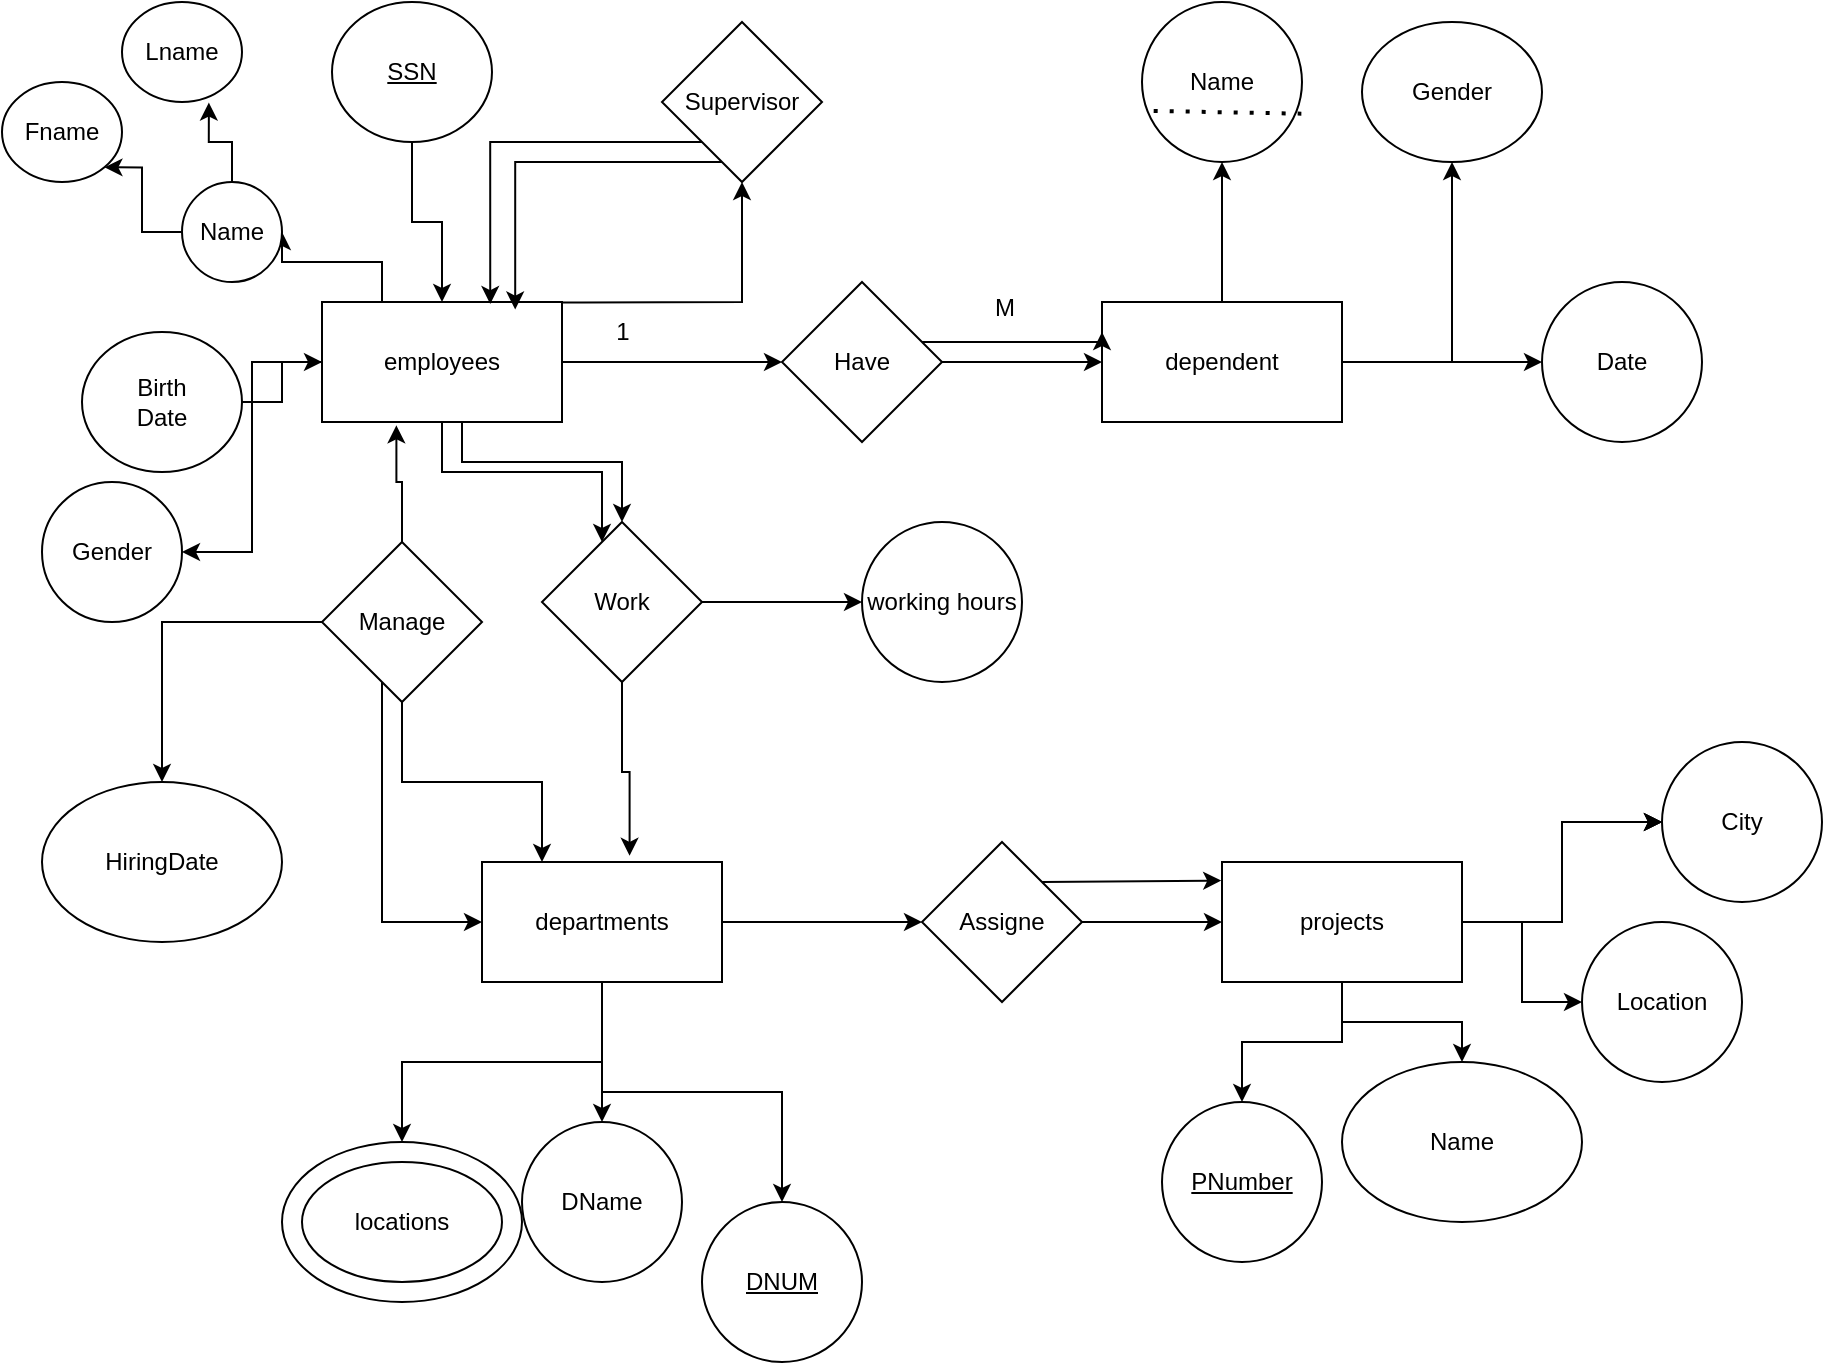 <mxfile version="28.0.7">
  <diagram name="Page-1" id="WMk_QF5r7PnCMm8mxluA">
    <mxGraphModel dx="2253" dy="1967" grid="1" gridSize="10" guides="1" tooltips="1" connect="1" arrows="1" fold="1" page="1" pageScale="1" pageWidth="827" pageHeight="1169" math="0" shadow="0">
      <root>
        <mxCell id="0" />
        <mxCell id="1" parent="0" />
        <mxCell id="XRDUP2xehQCX9bBxLQ7m-34" style="edgeStyle=orthogonalEdgeStyle;rounded=0;orthogonalLoop=1;jettySize=auto;html=1;exitX=0.25;exitY=0;exitDx=0;exitDy=0;entryX=1;entryY=0.5;entryDx=0;entryDy=0;" edge="1" parent="1" source="XRDUP2xehQCX9bBxLQ7m-1" target="XRDUP2xehQCX9bBxLQ7m-36">
          <mxGeometry relative="1" as="geometry">
            <mxPoint x="60" y="50.0" as="targetPoint" />
            <Array as="points">
              <mxPoint x="80" y="60" />
              <mxPoint x="30" y="60" />
            </Array>
          </mxGeometry>
        </mxCell>
        <mxCell id="XRDUP2xehQCX9bBxLQ7m-39" style="edgeStyle=orthogonalEdgeStyle;rounded=0;orthogonalLoop=1;jettySize=auto;html=1;entryX=1;entryY=0.5;entryDx=0;entryDy=0;" edge="1" parent="1" source="XRDUP2xehQCX9bBxLQ7m-1" target="XRDUP2xehQCX9bBxLQ7m-21">
          <mxGeometry relative="1" as="geometry" />
        </mxCell>
        <mxCell id="XRDUP2xehQCX9bBxLQ7m-46" style="edgeStyle=orthogonalEdgeStyle;rounded=0;orthogonalLoop=1;jettySize=auto;html=1;" edge="1" parent="1" source="XRDUP2xehQCX9bBxLQ7m-1" target="XRDUP2xehQCX9bBxLQ7m-41">
          <mxGeometry relative="1" as="geometry">
            <Array as="points">
              <mxPoint x="120" y="160" />
              <mxPoint x="200" y="160" />
            </Array>
          </mxGeometry>
        </mxCell>
        <mxCell id="XRDUP2xehQCX9bBxLQ7m-53" style="edgeStyle=orthogonalEdgeStyle;rounded=0;orthogonalLoop=1;jettySize=auto;html=1;exitX=1;exitY=0.5;exitDx=0;exitDy=0;" edge="1" parent="1" source="XRDUP2xehQCX9bBxLQ7m-1" target="XRDUP2xehQCX9bBxLQ7m-49">
          <mxGeometry relative="1" as="geometry" />
        </mxCell>
        <mxCell id="XRDUP2xehQCX9bBxLQ7m-58" style="edgeStyle=orthogonalEdgeStyle;rounded=0;orthogonalLoop=1;jettySize=auto;html=1;exitX=0.868;exitY=0.005;exitDx=0;exitDy=0;exitPerimeter=0;" edge="1" parent="1" source="XRDUP2xehQCX9bBxLQ7m-1" target="XRDUP2xehQCX9bBxLQ7m-59">
          <mxGeometry relative="1" as="geometry">
            <mxPoint x="260" y="-20.0" as="targetPoint" />
            <mxPoint x="180" y="40.0" as="sourcePoint" />
            <Array as="points">
              <mxPoint x="180" y="80" />
              <mxPoint x="260" y="80" />
            </Array>
          </mxGeometry>
        </mxCell>
        <mxCell id="XRDUP2xehQCX9bBxLQ7m-1" value="&lt;div&gt;employees&lt;/div&gt;" style="rounded=0;whiteSpace=wrap;html=1;" vertex="1" parent="1">
          <mxGeometry x="50" y="80" width="120" height="60" as="geometry" />
        </mxCell>
        <mxCell id="XRDUP2xehQCX9bBxLQ7m-81" value="" style="edgeStyle=orthogonalEdgeStyle;rounded=0;orthogonalLoop=1;jettySize=auto;html=1;" edge="1" parent="1" source="XRDUP2xehQCX9bBxLQ7m-2" target="XRDUP2xehQCX9bBxLQ7m-80">
          <mxGeometry relative="1" as="geometry" />
        </mxCell>
        <mxCell id="XRDUP2xehQCX9bBxLQ7m-87" value="" style="edgeStyle=orthogonalEdgeStyle;rounded=0;orthogonalLoop=1;jettySize=auto;html=1;" edge="1" parent="1" source="XRDUP2xehQCX9bBxLQ7m-2" target="XRDUP2xehQCX9bBxLQ7m-86">
          <mxGeometry relative="1" as="geometry" />
        </mxCell>
        <mxCell id="XRDUP2xehQCX9bBxLQ7m-89" value="" style="edgeStyle=orthogonalEdgeStyle;rounded=0;orthogonalLoop=1;jettySize=auto;html=1;" edge="1" parent="1" source="XRDUP2xehQCX9bBxLQ7m-2" target="XRDUP2xehQCX9bBxLQ7m-88">
          <mxGeometry relative="1" as="geometry" />
        </mxCell>
        <mxCell id="XRDUP2xehQCX9bBxLQ7m-90" style="edgeStyle=orthogonalEdgeStyle;rounded=0;orthogonalLoop=1;jettySize=auto;html=1;" edge="1" parent="1" source="XRDUP2xehQCX9bBxLQ7m-2" target="XRDUP2xehQCX9bBxLQ7m-91">
          <mxGeometry relative="1" as="geometry">
            <mxPoint x="90" y="540" as="targetPoint" />
          </mxGeometry>
        </mxCell>
        <mxCell id="XRDUP2xehQCX9bBxLQ7m-2" value="&lt;div&gt;departments&lt;/div&gt;" style="rounded=0;whiteSpace=wrap;html=1;" vertex="1" parent="1">
          <mxGeometry x="130" y="360" width="120" height="60" as="geometry" />
        </mxCell>
        <mxCell id="XRDUP2xehQCX9bBxLQ7m-72" value="" style="edgeStyle=orthogonalEdgeStyle;rounded=0;orthogonalLoop=1;jettySize=auto;html=1;" edge="1" parent="1" source="XRDUP2xehQCX9bBxLQ7m-4" target="XRDUP2xehQCX9bBxLQ7m-71">
          <mxGeometry relative="1" as="geometry" />
        </mxCell>
        <mxCell id="XRDUP2xehQCX9bBxLQ7m-73" value="" style="edgeStyle=orthogonalEdgeStyle;rounded=0;orthogonalLoop=1;jettySize=auto;html=1;" edge="1" parent="1" source="XRDUP2xehQCX9bBxLQ7m-4" target="XRDUP2xehQCX9bBxLQ7m-71">
          <mxGeometry relative="1" as="geometry" />
        </mxCell>
        <mxCell id="XRDUP2xehQCX9bBxLQ7m-74" value="" style="edgeStyle=orthogonalEdgeStyle;rounded=0;orthogonalLoop=1;jettySize=auto;html=1;" edge="1" parent="1" source="XRDUP2xehQCX9bBxLQ7m-4" target="XRDUP2xehQCX9bBxLQ7m-71">
          <mxGeometry relative="1" as="geometry" />
        </mxCell>
        <mxCell id="XRDUP2xehQCX9bBxLQ7m-76" value="" style="edgeStyle=orthogonalEdgeStyle;rounded=0;orthogonalLoop=1;jettySize=auto;html=1;" edge="1" parent="1" source="XRDUP2xehQCX9bBxLQ7m-4" target="XRDUP2xehQCX9bBxLQ7m-75">
          <mxGeometry relative="1" as="geometry" />
        </mxCell>
        <mxCell id="XRDUP2xehQCX9bBxLQ7m-78" value="" style="edgeStyle=orthogonalEdgeStyle;rounded=0;orthogonalLoop=1;jettySize=auto;html=1;" edge="1" parent="1" source="XRDUP2xehQCX9bBxLQ7m-4" target="XRDUP2xehQCX9bBxLQ7m-77">
          <mxGeometry relative="1" as="geometry" />
        </mxCell>
        <mxCell id="XRDUP2xehQCX9bBxLQ7m-84" style="edgeStyle=orthogonalEdgeStyle;rounded=0;orthogonalLoop=1;jettySize=auto;html=1;" edge="1" parent="1" source="XRDUP2xehQCX9bBxLQ7m-4" target="XRDUP2xehQCX9bBxLQ7m-85">
          <mxGeometry relative="1" as="geometry">
            <mxPoint x="620" y="500" as="targetPoint" />
          </mxGeometry>
        </mxCell>
        <mxCell id="XRDUP2xehQCX9bBxLQ7m-4" value="&lt;div&gt;projects&lt;/div&gt;" style="rounded=0;whiteSpace=wrap;html=1;" vertex="1" parent="1">
          <mxGeometry x="500" y="360" width="120" height="60" as="geometry" />
        </mxCell>
        <mxCell id="XRDUP2xehQCX9bBxLQ7m-9" value="&lt;div&gt;Lname&lt;/div&gt;" style="ellipse;whiteSpace=wrap;html=1;rounded=0;" vertex="1" parent="1">
          <mxGeometry x="-50" y="-70" width="60" height="50" as="geometry" />
        </mxCell>
        <mxCell id="XRDUP2xehQCX9bBxLQ7m-16" value="" style="edgeStyle=orthogonalEdgeStyle;rounded=0;orthogonalLoop=1;jettySize=auto;html=1;" edge="1" parent="1" source="XRDUP2xehQCX9bBxLQ7m-15" target="XRDUP2xehQCX9bBxLQ7m-1">
          <mxGeometry relative="1" as="geometry" />
        </mxCell>
        <mxCell id="XRDUP2xehQCX9bBxLQ7m-15" value="&lt;u&gt;SSN&lt;/u&gt;" style="ellipse;whiteSpace=wrap;html=1;rounded=0;" vertex="1" parent="1">
          <mxGeometry x="55" y="-70" width="80" height="70" as="geometry" />
        </mxCell>
        <mxCell id="XRDUP2xehQCX9bBxLQ7m-18" style="edgeStyle=orthogonalEdgeStyle;rounded=0;orthogonalLoop=1;jettySize=auto;html=1;" edge="1" parent="1" source="XRDUP2xehQCX9bBxLQ7m-17" target="XRDUP2xehQCX9bBxLQ7m-1">
          <mxGeometry relative="1" as="geometry" />
        </mxCell>
        <mxCell id="XRDUP2xehQCX9bBxLQ7m-17" value="Birth&lt;br&gt;Date" style="ellipse;whiteSpace=wrap;html=1;rounded=0;" vertex="1" parent="1">
          <mxGeometry x="-70" y="95" width="80" height="70" as="geometry" />
        </mxCell>
        <mxCell id="XRDUP2xehQCX9bBxLQ7m-19" value="Fname" style="ellipse;whiteSpace=wrap;html=1;rounded=0;" vertex="1" parent="1">
          <mxGeometry x="-110" y="-30" width="60" height="50" as="geometry" />
        </mxCell>
        <mxCell id="XRDUP2xehQCX9bBxLQ7m-21" value="Gender" style="ellipse;whiteSpace=wrap;html=1;rounded=0;" vertex="1" parent="1">
          <mxGeometry x="-90" y="170" width="70" height="70" as="geometry" />
        </mxCell>
        <mxCell id="XRDUP2xehQCX9bBxLQ7m-63" value="" style="edgeStyle=orthogonalEdgeStyle;rounded=0;orthogonalLoop=1;jettySize=auto;html=1;" edge="1" parent="1" source="XRDUP2xehQCX9bBxLQ7m-24" target="XRDUP2xehQCX9bBxLQ7m-62">
          <mxGeometry relative="1" as="geometry" />
        </mxCell>
        <mxCell id="XRDUP2xehQCX9bBxLQ7m-66" style="edgeStyle=orthogonalEdgeStyle;rounded=0;orthogonalLoop=1;jettySize=auto;html=1;" edge="1" parent="1" source="XRDUP2xehQCX9bBxLQ7m-24" target="XRDUP2xehQCX9bBxLQ7m-67">
          <mxGeometry relative="1" as="geometry">
            <mxPoint x="600" y="-40" as="targetPoint" />
          </mxGeometry>
        </mxCell>
        <mxCell id="XRDUP2xehQCX9bBxLQ7m-69" value="" style="edgeStyle=orthogonalEdgeStyle;rounded=0;orthogonalLoop=1;jettySize=auto;html=1;" edge="1" parent="1" source="XRDUP2xehQCX9bBxLQ7m-24" target="XRDUP2xehQCX9bBxLQ7m-68">
          <mxGeometry relative="1" as="geometry" />
        </mxCell>
        <mxCell id="XRDUP2xehQCX9bBxLQ7m-24" value="dependent" style="rounded=0;whiteSpace=wrap;html=1;" vertex="1" parent="1">
          <mxGeometry x="440" y="80" width="120" height="60" as="geometry" />
        </mxCell>
        <mxCell id="XRDUP2xehQCX9bBxLQ7m-38" style="edgeStyle=orthogonalEdgeStyle;rounded=0;orthogonalLoop=1;jettySize=auto;html=1;entryX=1;entryY=1;entryDx=0;entryDy=0;" edge="1" parent="1" source="XRDUP2xehQCX9bBxLQ7m-36" target="XRDUP2xehQCX9bBxLQ7m-19">
          <mxGeometry relative="1" as="geometry" />
        </mxCell>
        <mxCell id="XRDUP2xehQCX9bBxLQ7m-36" value="Name" style="ellipse;whiteSpace=wrap;html=1;aspect=fixed;" vertex="1" parent="1">
          <mxGeometry x="-20" y="20" width="50" height="50" as="geometry" />
        </mxCell>
        <mxCell id="XRDUP2xehQCX9bBxLQ7m-37" style="edgeStyle=orthogonalEdgeStyle;rounded=0;orthogonalLoop=1;jettySize=auto;html=1;entryX=0.724;entryY=1.006;entryDx=0;entryDy=0;entryPerimeter=0;" edge="1" parent="1" source="XRDUP2xehQCX9bBxLQ7m-36" target="XRDUP2xehQCX9bBxLQ7m-9">
          <mxGeometry relative="1" as="geometry" />
        </mxCell>
        <mxCell id="XRDUP2xehQCX9bBxLQ7m-94" value="" style="edgeStyle=orthogonalEdgeStyle;rounded=0;orthogonalLoop=1;jettySize=auto;html=1;" edge="1" parent="1" source="XRDUP2xehQCX9bBxLQ7m-41" target="XRDUP2xehQCX9bBxLQ7m-93">
          <mxGeometry relative="1" as="geometry" />
        </mxCell>
        <mxCell id="XRDUP2xehQCX9bBxLQ7m-41" value="&lt;div&gt;Work&lt;/div&gt;" style="rhombus;whiteSpace=wrap;html=1;" vertex="1" parent="1">
          <mxGeometry x="160" y="190" width="80" height="80" as="geometry" />
        </mxCell>
        <mxCell id="XRDUP2xehQCX9bBxLQ7m-44" style="edgeStyle=orthogonalEdgeStyle;rounded=0;orthogonalLoop=1;jettySize=auto;html=1;entryX=0.25;entryY=0;entryDx=0;entryDy=0;" edge="1" parent="1" source="XRDUP2xehQCX9bBxLQ7m-42" target="XRDUP2xehQCX9bBxLQ7m-2">
          <mxGeometry relative="1" as="geometry" />
        </mxCell>
        <mxCell id="XRDUP2xehQCX9bBxLQ7m-70" style="edgeStyle=orthogonalEdgeStyle;rounded=0;orthogonalLoop=1;jettySize=auto;html=1;entryX=0;entryY=0.5;entryDx=0;entryDy=0;" edge="1" parent="1" source="XRDUP2xehQCX9bBxLQ7m-42" target="XRDUP2xehQCX9bBxLQ7m-2">
          <mxGeometry relative="1" as="geometry">
            <Array as="points">
              <mxPoint x="80" y="390" />
            </Array>
          </mxGeometry>
        </mxCell>
        <mxCell id="XRDUP2xehQCX9bBxLQ7m-97" style="edgeStyle=orthogonalEdgeStyle;rounded=0;orthogonalLoop=1;jettySize=auto;html=1;" edge="1" parent="1" source="XRDUP2xehQCX9bBxLQ7m-42" target="XRDUP2xehQCX9bBxLQ7m-98">
          <mxGeometry relative="1" as="geometry">
            <mxPoint x="20" y="350" as="targetPoint" />
          </mxGeometry>
        </mxCell>
        <mxCell id="XRDUP2xehQCX9bBxLQ7m-42" value="&lt;div&gt;Manage&lt;/div&gt;" style="rhombus;whiteSpace=wrap;html=1;" vertex="1" parent="1">
          <mxGeometry x="50" y="200" width="80" height="80" as="geometry" />
        </mxCell>
        <mxCell id="XRDUP2xehQCX9bBxLQ7m-43" style="edgeStyle=orthogonalEdgeStyle;rounded=0;orthogonalLoop=1;jettySize=auto;html=1;entryX=0.615;entryY=-0.052;entryDx=0;entryDy=0;entryPerimeter=0;" edge="1" parent="1" source="XRDUP2xehQCX9bBxLQ7m-41" target="XRDUP2xehQCX9bBxLQ7m-2">
          <mxGeometry relative="1" as="geometry" />
        </mxCell>
        <mxCell id="XRDUP2xehQCX9bBxLQ7m-45" style="edgeStyle=orthogonalEdgeStyle;rounded=0;orthogonalLoop=1;jettySize=auto;html=1;" edge="1" parent="1" source="XRDUP2xehQCX9bBxLQ7m-1" target="XRDUP2xehQCX9bBxLQ7m-41">
          <mxGeometry relative="1" as="geometry">
            <Array as="points">
              <mxPoint x="110" y="165" />
              <mxPoint x="190" y="165" />
            </Array>
          </mxGeometry>
        </mxCell>
        <mxCell id="XRDUP2xehQCX9bBxLQ7m-47" style="edgeStyle=orthogonalEdgeStyle;rounded=0;orthogonalLoop=1;jettySize=auto;html=1;entryX=0.31;entryY=1.028;entryDx=0;entryDy=0;entryPerimeter=0;" edge="1" parent="1" source="XRDUP2xehQCX9bBxLQ7m-42" target="XRDUP2xehQCX9bBxLQ7m-1">
          <mxGeometry relative="1" as="geometry" />
        </mxCell>
        <mxCell id="XRDUP2xehQCX9bBxLQ7m-54" style="edgeStyle=orthogonalEdgeStyle;rounded=0;orthogonalLoop=1;jettySize=auto;html=1;entryX=0;entryY=0.5;entryDx=0;entryDy=0;" edge="1" parent="1" source="XRDUP2xehQCX9bBxLQ7m-49" target="XRDUP2xehQCX9bBxLQ7m-24">
          <mxGeometry relative="1" as="geometry" />
        </mxCell>
        <mxCell id="XRDUP2xehQCX9bBxLQ7m-55" style="edgeStyle=orthogonalEdgeStyle;rounded=0;orthogonalLoop=1;jettySize=auto;html=1;exitX=1;exitY=0;exitDx=0;exitDy=0;entryX=0;entryY=0.25;entryDx=0;entryDy=0;" edge="1" parent="1" source="XRDUP2xehQCX9bBxLQ7m-49" target="XRDUP2xehQCX9bBxLQ7m-24">
          <mxGeometry relative="1" as="geometry">
            <Array as="points">
              <mxPoint x="340" y="100" />
              <mxPoint x="440" y="100" />
            </Array>
          </mxGeometry>
        </mxCell>
        <mxCell id="XRDUP2xehQCX9bBxLQ7m-49" value="&lt;div&gt;Have&lt;/div&gt;" style="rhombus;whiteSpace=wrap;html=1;" vertex="1" parent="1">
          <mxGeometry x="280" y="70" width="80" height="80" as="geometry" />
        </mxCell>
        <mxCell id="XRDUP2xehQCX9bBxLQ7m-56" value="&lt;div&gt;1&lt;/div&gt;" style="text;html=1;align=center;verticalAlign=middle;resizable=0;points=[];autosize=1;strokeColor=none;fillColor=none;" vertex="1" parent="1">
          <mxGeometry x="185" y="80" width="30" height="30" as="geometry" />
        </mxCell>
        <mxCell id="XRDUP2xehQCX9bBxLQ7m-57" value="M" style="text;html=1;align=center;verticalAlign=middle;resizable=0;points=[];autosize=1;strokeColor=none;fillColor=none;" vertex="1" parent="1">
          <mxGeometry x="376" y="68" width="30" height="30" as="geometry" />
        </mxCell>
        <mxCell id="XRDUP2xehQCX9bBxLQ7m-61" style="edgeStyle=orthogonalEdgeStyle;rounded=0;orthogonalLoop=1;jettySize=auto;html=1;entryX=0.805;entryY=0.063;entryDx=0;entryDy=0;entryPerimeter=0;" edge="1" parent="1" source="XRDUP2xehQCX9bBxLQ7m-59" target="XRDUP2xehQCX9bBxLQ7m-1">
          <mxGeometry relative="1" as="geometry">
            <mxPoint x="180" y="90.0" as="targetPoint" />
            <Array as="points">
              <mxPoint x="147" y="10" />
            </Array>
          </mxGeometry>
        </mxCell>
        <mxCell id="XRDUP2xehQCX9bBxLQ7m-59" value="Supervisor" style="rhombus;whiteSpace=wrap;html=1;" vertex="1" parent="1">
          <mxGeometry x="220" y="-60.0" width="80" height="80" as="geometry" />
        </mxCell>
        <mxCell id="XRDUP2xehQCX9bBxLQ7m-60" style="edgeStyle=orthogonalEdgeStyle;rounded=0;orthogonalLoop=1;jettySize=auto;html=1;entryX=0.701;entryY=0.017;entryDx=0;entryDy=0;entryPerimeter=0;" edge="1" parent="1" source="XRDUP2xehQCX9bBxLQ7m-59" target="XRDUP2xehQCX9bBxLQ7m-1">
          <mxGeometry relative="1" as="geometry">
            <Array as="points">
              <mxPoint x="134" />
            </Array>
          </mxGeometry>
        </mxCell>
        <mxCell id="XRDUP2xehQCX9bBxLQ7m-62" value="&lt;div&gt;Name&lt;/div&gt;" style="ellipse;whiteSpace=wrap;html=1;rounded=0;" vertex="1" parent="1">
          <mxGeometry x="460" y="-70" width="80" height="80" as="geometry" />
        </mxCell>
        <mxCell id="XRDUP2xehQCX9bBxLQ7m-64" value="" style="endArrow=none;dashed=1;html=1;dashPattern=1 3;strokeWidth=2;rounded=0;entryX=0.996;entryY=0.698;entryDx=0;entryDy=0;entryPerimeter=0;exitX=0.073;exitY=0.681;exitDx=0;exitDy=0;exitPerimeter=0;" edge="1" parent="1" source="XRDUP2xehQCX9bBxLQ7m-62" target="XRDUP2xehQCX9bBxLQ7m-62">
          <mxGeometry width="50" height="50" relative="1" as="geometry">
            <mxPoint x="475" y="30" as="sourcePoint" />
            <mxPoint x="525" y="-20" as="targetPoint" />
          </mxGeometry>
        </mxCell>
        <mxCell id="XRDUP2xehQCX9bBxLQ7m-67" value="Gender" style="ellipse;whiteSpace=wrap;html=1;" vertex="1" parent="1">
          <mxGeometry x="570" y="-60" width="90" height="70" as="geometry" />
        </mxCell>
        <mxCell id="XRDUP2xehQCX9bBxLQ7m-68" value="Date" style="ellipse;whiteSpace=wrap;html=1;rounded=0;" vertex="1" parent="1">
          <mxGeometry x="660" y="70" width="80" height="80" as="geometry" />
        </mxCell>
        <mxCell id="XRDUP2xehQCX9bBxLQ7m-71" value="City" style="ellipse;whiteSpace=wrap;html=1;rounded=0;" vertex="1" parent="1">
          <mxGeometry x="720" y="300" width="80" height="80" as="geometry" />
        </mxCell>
        <mxCell id="XRDUP2xehQCX9bBxLQ7m-75" value="&lt;div&gt;Location&lt;/div&gt;" style="ellipse;whiteSpace=wrap;html=1;rounded=0;" vertex="1" parent="1">
          <mxGeometry x="680" y="390" width="80" height="80" as="geometry" />
        </mxCell>
        <mxCell id="XRDUP2xehQCX9bBxLQ7m-77" value="&lt;u&gt;PNumber&lt;/u&gt;" style="ellipse;whiteSpace=wrap;html=1;rounded=0;" vertex="1" parent="1">
          <mxGeometry x="470" y="480" width="80" height="80" as="geometry" />
        </mxCell>
        <mxCell id="XRDUP2xehQCX9bBxLQ7m-83" style="edgeStyle=orthogonalEdgeStyle;rounded=0;orthogonalLoop=1;jettySize=auto;html=1;entryX=0;entryY=0.5;entryDx=0;entryDy=0;" edge="1" parent="1" source="XRDUP2xehQCX9bBxLQ7m-80" target="XRDUP2xehQCX9bBxLQ7m-4">
          <mxGeometry relative="1" as="geometry" />
        </mxCell>
        <mxCell id="XRDUP2xehQCX9bBxLQ7m-80" value="Assigne" style="rhombus;whiteSpace=wrap;html=1;rounded=0;" vertex="1" parent="1">
          <mxGeometry x="350" y="350" width="80" height="80" as="geometry" />
        </mxCell>
        <mxCell id="XRDUP2xehQCX9bBxLQ7m-82" style="edgeStyle=orthogonalEdgeStyle;rounded=0;orthogonalLoop=1;jettySize=auto;html=1;exitX=1;exitY=0;exitDx=0;exitDy=0;entryX=-0.003;entryY=0.155;entryDx=0;entryDy=0;entryPerimeter=0;" edge="1" parent="1" source="XRDUP2xehQCX9bBxLQ7m-80" target="XRDUP2xehQCX9bBxLQ7m-4">
          <mxGeometry relative="1" as="geometry">
            <Array as="points">
              <mxPoint x="500" y="370" />
            </Array>
          </mxGeometry>
        </mxCell>
        <mxCell id="XRDUP2xehQCX9bBxLQ7m-85" value="Name" style="ellipse;whiteSpace=wrap;html=1;" vertex="1" parent="1">
          <mxGeometry x="560" y="460" width="120" height="80" as="geometry" />
        </mxCell>
        <mxCell id="XRDUP2xehQCX9bBxLQ7m-86" value="DName" style="ellipse;whiteSpace=wrap;html=1;rounded=0;" vertex="1" parent="1">
          <mxGeometry x="150" y="490" width="80" height="80" as="geometry" />
        </mxCell>
        <mxCell id="XRDUP2xehQCX9bBxLQ7m-88" value="&lt;u&gt;DNUM&lt;/u&gt;" style="ellipse;whiteSpace=wrap;html=1;rounded=0;" vertex="1" parent="1">
          <mxGeometry x="240" y="530" width="80" height="80" as="geometry" />
        </mxCell>
        <mxCell id="XRDUP2xehQCX9bBxLQ7m-91" value="" style="ellipse;whiteSpace=wrap;html=1;" vertex="1" parent="1">
          <mxGeometry x="30" y="500" width="120" height="80" as="geometry" />
        </mxCell>
        <mxCell id="XRDUP2xehQCX9bBxLQ7m-92" value="locations" style="ellipse;whiteSpace=wrap;html=1;" vertex="1" parent="1">
          <mxGeometry x="40" y="510" width="100" height="60" as="geometry" />
        </mxCell>
        <mxCell id="XRDUP2xehQCX9bBxLQ7m-93" value="working hours" style="ellipse;whiteSpace=wrap;html=1;" vertex="1" parent="1">
          <mxGeometry x="320" y="190" width="80" height="80" as="geometry" />
        </mxCell>
        <mxCell id="XRDUP2xehQCX9bBxLQ7m-98" value="HiringDate" style="ellipse;whiteSpace=wrap;html=1;" vertex="1" parent="1">
          <mxGeometry x="-90" y="320" width="120" height="80" as="geometry" />
        </mxCell>
      </root>
    </mxGraphModel>
  </diagram>
</mxfile>
